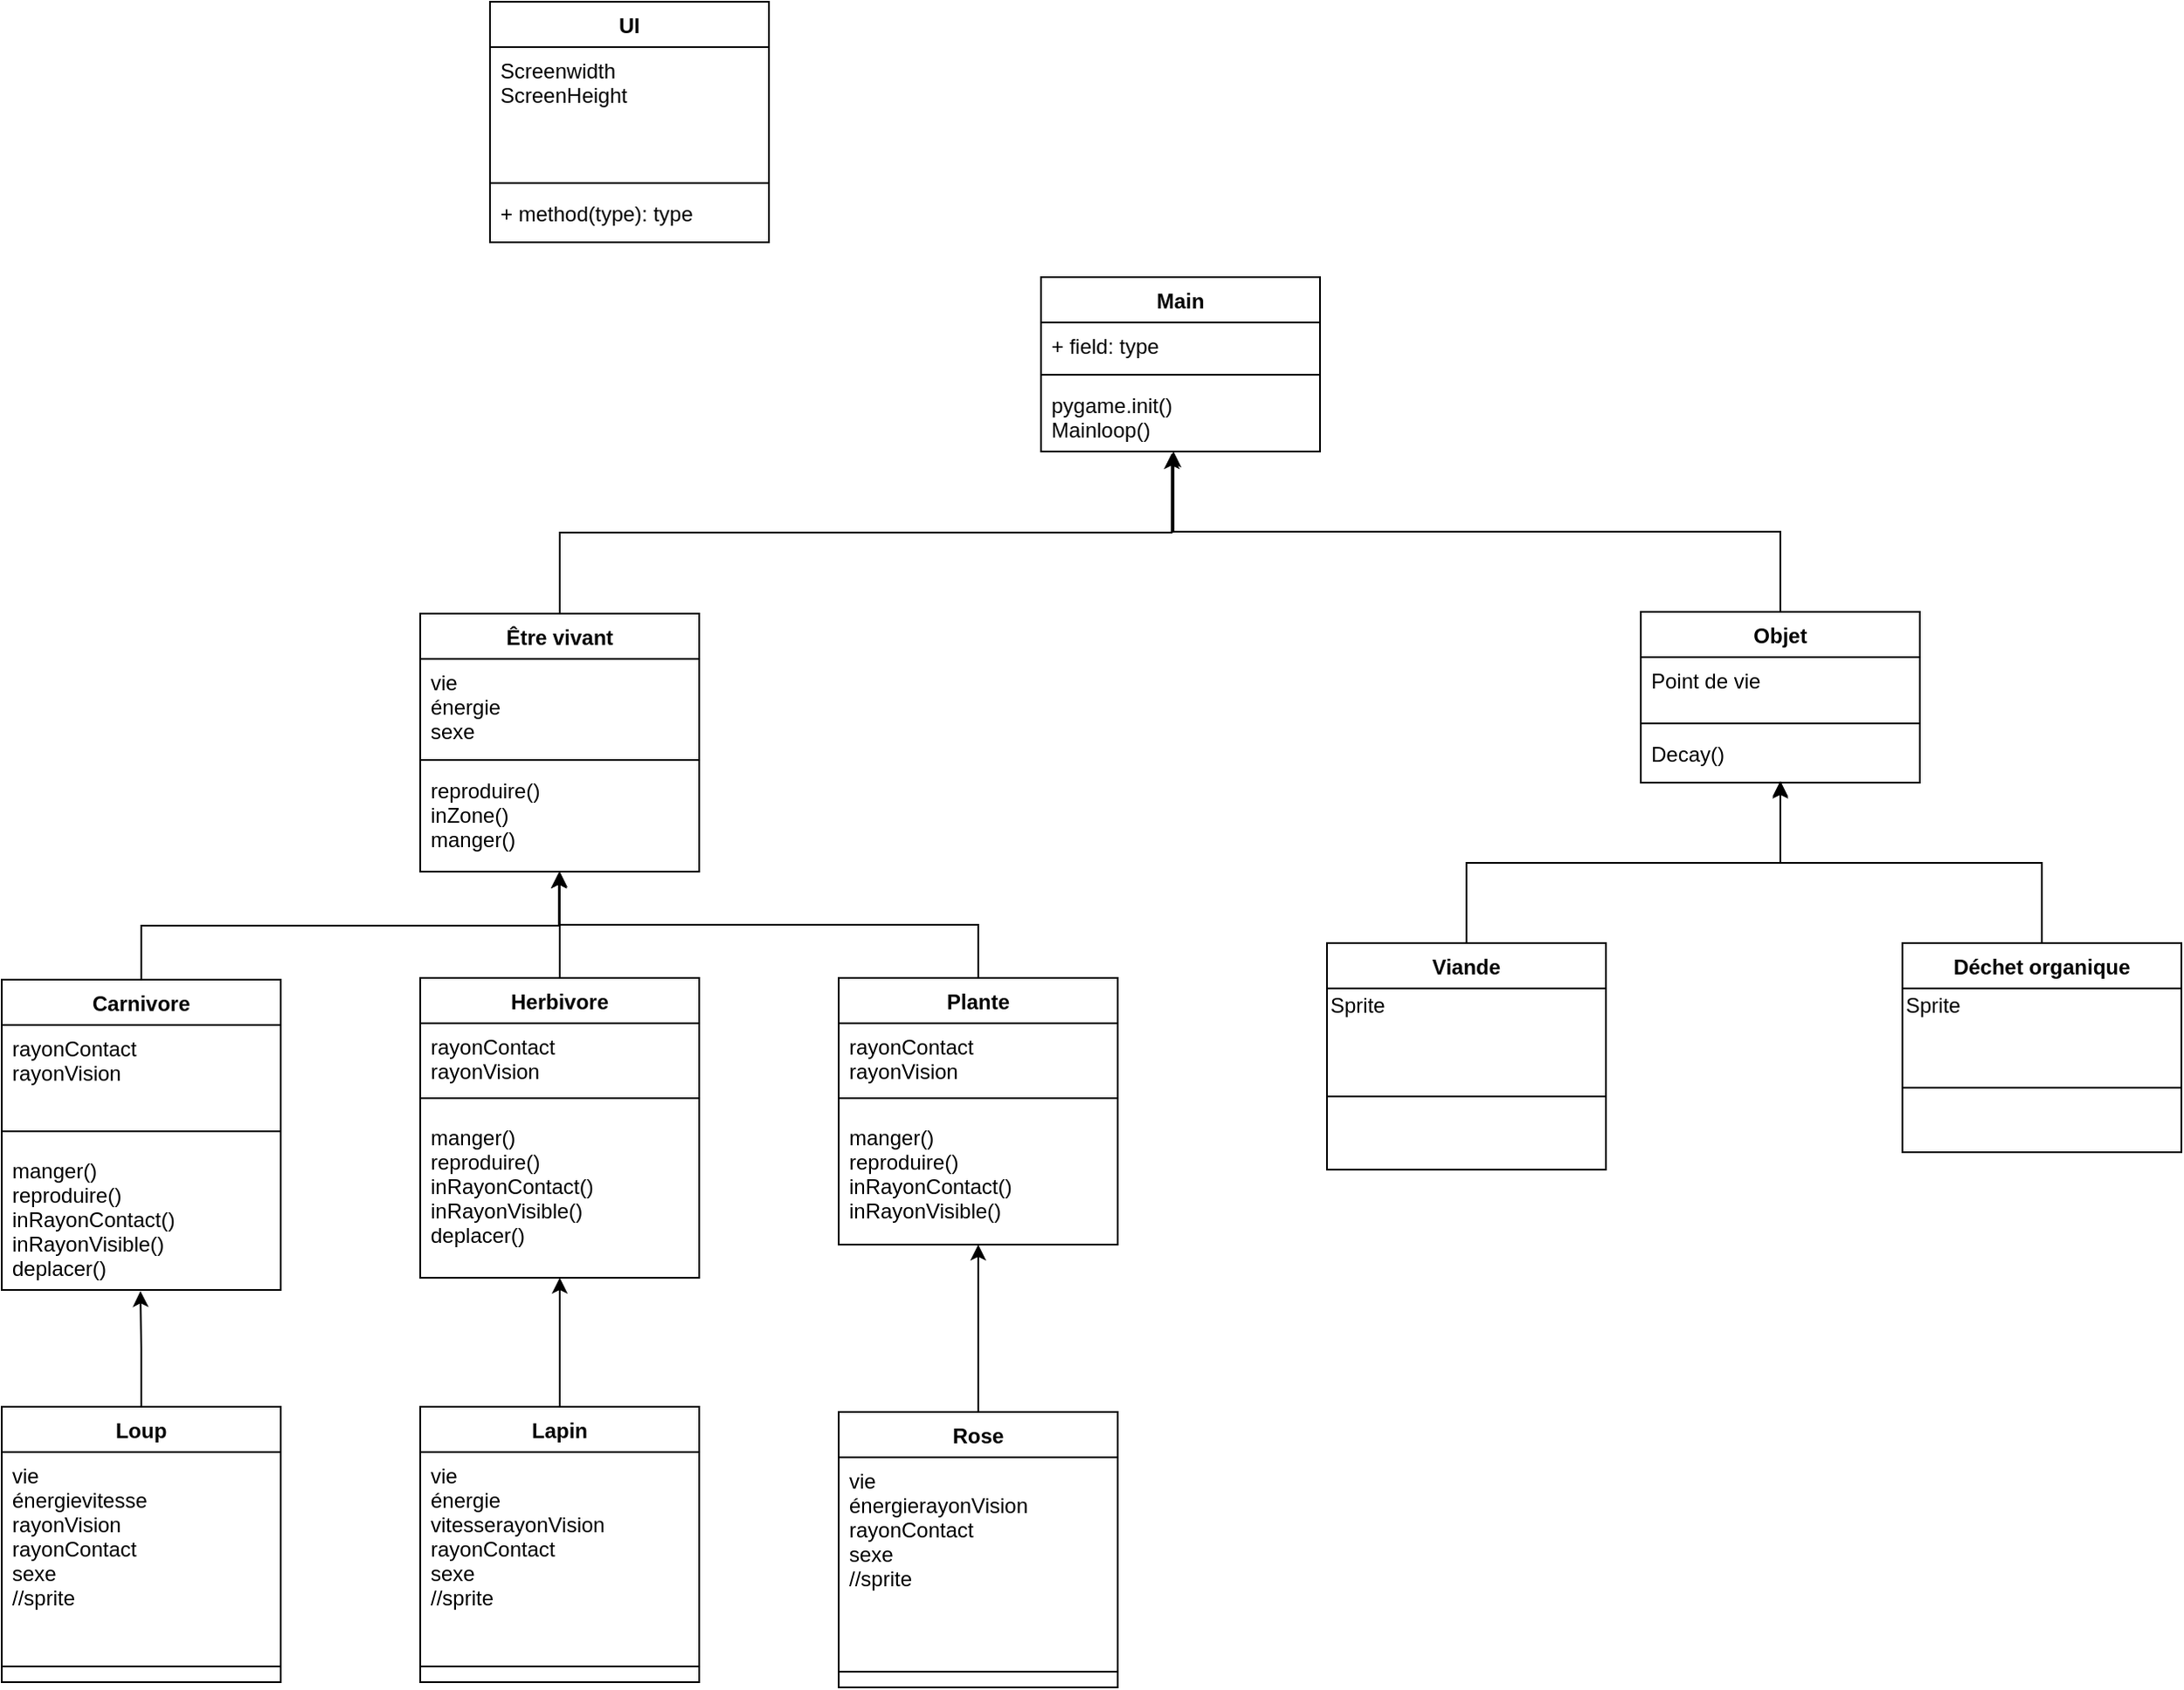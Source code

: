 <mxfile version="16.1.0" type="onedrive"><diagram id="C5RBs43oDa-KdzZeNtuy" name="Page-1"><mxGraphModel dx="2062" dy="1209" grid="0" gridSize="10" guides="1" tooltips="1" connect="1" arrows="1" fold="1" page="1" pageScale="1" pageWidth="2339" pageHeight="3300" background="none" math="0" shadow="0"><root><mxCell id="WIyWlLk6GJQsqaUBKTNV-0"/><mxCell id="WIyWlLk6GJQsqaUBKTNV-1" parent="WIyWlLk6GJQsqaUBKTNV-0"/><mxCell id="qqY5NxQBTnDj3dxJm5_0-12" style="edgeStyle=orthogonalEdgeStyle;orthogonalLoop=1;jettySize=auto;html=1;entryX=0.469;entryY=1.025;entryDx=0;entryDy=0;entryPerimeter=0;rounded=0;" parent="WIyWlLk6GJQsqaUBKTNV-1" source="qqY5NxQBTnDj3dxJm5_0-4" target="qqY5NxQBTnDj3dxJm5_0-77" edge="1"><mxGeometry relative="1" as="geometry"><mxPoint x="1171" y="299" as="targetPoint"/></mxGeometry></mxCell><mxCell id="qqY5NxQBTnDj3dxJm5_0-4" value="Être vivant" style="swimlane;fontStyle=1;align=center;verticalAlign=top;childLayout=stackLayout;horizontal=1;startSize=26;horizontalStack=0;resizeParent=1;resizeParentMax=0;resizeLast=0;collapsible=1;marginBottom=0;rounded=0;" parent="WIyWlLk6GJQsqaUBKTNV-1" vertex="1"><mxGeometry x="700" y="391" width="160" height="148" as="geometry"/></mxCell><mxCell id="qqY5NxQBTnDj3dxJm5_0-5" value="vie&#10;énergie&#10;sexe&#10;" style="text;strokeColor=none;fillColor=none;align=left;verticalAlign=top;spacingLeft=4;spacingRight=4;overflow=hidden;rotatable=0;points=[[0,0.5],[1,0.5]];portConstraint=eastwest;rounded=0;" parent="qqY5NxQBTnDj3dxJm5_0-4" vertex="1"><mxGeometry y="26" width="160" height="54" as="geometry"/></mxCell><mxCell id="qqY5NxQBTnDj3dxJm5_0-6" value="" style="line;strokeWidth=1;fillColor=none;align=left;verticalAlign=middle;spacingTop=-1;spacingLeft=3;spacingRight=3;rotatable=0;labelPosition=right;points=[];portConstraint=eastwest;rounded=0;" parent="qqY5NxQBTnDj3dxJm5_0-4" vertex="1"><mxGeometry y="80" width="160" height="8" as="geometry"/></mxCell><mxCell id="qqY5NxQBTnDj3dxJm5_0-7" value="reproduire()&#10;inZone()&#10;manger()&#10;" style="text;strokeColor=none;fillColor=none;align=left;verticalAlign=top;spacingLeft=4;spacingRight=4;overflow=hidden;rotatable=0;points=[[0,0.5],[1,0.5]];portConstraint=eastwest;rounded=0;" parent="qqY5NxQBTnDj3dxJm5_0-4" vertex="1"><mxGeometry y="88" width="160" height="60" as="geometry"/></mxCell><mxCell id="qqY5NxQBTnDj3dxJm5_0-18" style="edgeStyle=orthogonalEdgeStyle;orthogonalLoop=1;jettySize=auto;html=1;entryX=0.475;entryY=1;entryDx=0;entryDy=0;entryPerimeter=0;rounded=0;" parent="WIyWlLk6GJQsqaUBKTNV-1" source="qqY5NxQBTnDj3dxJm5_0-14" target="qqY5NxQBTnDj3dxJm5_0-77" edge="1"><mxGeometry relative="1" as="geometry"><mxPoint x="1171.32" y="298.49" as="targetPoint"/></mxGeometry></mxCell><mxCell id="qqY5NxQBTnDj3dxJm5_0-14" value="Objet" style="swimlane;fontStyle=1;align=center;verticalAlign=top;childLayout=stackLayout;horizontal=1;startSize=26;horizontalStack=0;resizeParent=1;resizeParentMax=0;resizeLast=0;collapsible=1;marginBottom=0;rounded=0;" parent="WIyWlLk6GJQsqaUBKTNV-1" vertex="1"><mxGeometry x="1400" y="390" width="160" height="98" as="geometry"/></mxCell><mxCell id="qqY5NxQBTnDj3dxJm5_0-15" value="Point de vie&#10;" style="text;strokeColor=none;fillColor=none;align=left;verticalAlign=top;spacingLeft=4;spacingRight=4;overflow=hidden;rotatable=0;points=[[0,0.5],[1,0.5]];portConstraint=eastwest;rounded=0;" parent="qqY5NxQBTnDj3dxJm5_0-14" vertex="1"><mxGeometry y="26" width="160" height="34" as="geometry"/></mxCell><mxCell id="qqY5NxQBTnDj3dxJm5_0-16" value="" style="line;strokeWidth=1;fillColor=none;align=left;verticalAlign=middle;spacingTop=-1;spacingLeft=3;spacingRight=3;rotatable=0;labelPosition=right;points=[];portConstraint=eastwest;rounded=0;" parent="qqY5NxQBTnDj3dxJm5_0-14" vertex="1"><mxGeometry y="60" width="160" height="8" as="geometry"/></mxCell><mxCell id="qqY5NxQBTnDj3dxJm5_0-17" value="Decay()" style="text;strokeColor=none;fillColor=none;align=left;verticalAlign=top;spacingLeft=4;spacingRight=4;overflow=hidden;rotatable=0;points=[[0,0.5],[1,0.5]];portConstraint=eastwest;rounded=0;" parent="qqY5NxQBTnDj3dxJm5_0-14" vertex="1"><mxGeometry y="68" width="160" height="30" as="geometry"/></mxCell><mxCell id="qqY5NxQBTnDj3dxJm5_0-27" style="edgeStyle=orthogonalEdgeStyle;orthogonalLoop=1;jettySize=auto;html=1;entryX=0.497;entryY=1.008;entryDx=0;entryDy=0;entryPerimeter=0;rounded=0;" parent="WIyWlLk6GJQsqaUBKTNV-1" source="qqY5NxQBTnDj3dxJm5_0-23" target="qqY5NxQBTnDj3dxJm5_0-7" edge="1"><mxGeometry relative="1" as="geometry"/></mxCell><mxCell id="qqY5NxQBTnDj3dxJm5_0-23" value="Carnivore" style="swimlane;fontStyle=1;align=center;verticalAlign=top;childLayout=stackLayout;horizontal=1;startSize=26;horizontalStack=0;resizeParent=1;resizeParentMax=0;resizeLast=0;collapsible=1;marginBottom=0;rounded=0;" parent="WIyWlLk6GJQsqaUBKTNV-1" vertex="1"><mxGeometry x="460" y="601" width="160" height="178" as="geometry"/></mxCell><mxCell id="qqY5NxQBTnDj3dxJm5_0-24" value="rayonContact&#10;rayonVision&#10;" style="text;strokeColor=none;fillColor=none;align=left;verticalAlign=top;spacingLeft=4;spacingRight=4;overflow=hidden;rotatable=0;points=[[0,0.5],[1,0.5]];portConstraint=eastwest;rounded=0;" parent="qqY5NxQBTnDj3dxJm5_0-23" vertex="1"><mxGeometry y="26" width="160" height="52" as="geometry"/></mxCell><mxCell id="qqY5NxQBTnDj3dxJm5_0-25" value="" style="line;strokeWidth=1;fillColor=none;align=left;verticalAlign=middle;spacingTop=-1;spacingLeft=3;spacingRight=3;rotatable=0;labelPosition=right;points=[];portConstraint=eastwest;rounded=0;" parent="qqY5NxQBTnDj3dxJm5_0-23" vertex="1"><mxGeometry y="78" width="160" height="18" as="geometry"/></mxCell><mxCell id="qqY5NxQBTnDj3dxJm5_0-26" value="manger()&#10;reproduire()&#10;inRayonContact()&#10;inRayonVisible()&#10;deplacer()&#10;" style="text;strokeColor=none;fillColor=none;align=left;verticalAlign=top;spacingLeft=4;spacingRight=4;overflow=hidden;rotatable=0;points=[[0,0.5],[1,0.5]];portConstraint=eastwest;rounded=0;" parent="qqY5NxQBTnDj3dxJm5_0-23" vertex="1"><mxGeometry y="96" width="160" height="82" as="geometry"/></mxCell><mxCell id="qqY5NxQBTnDj3dxJm5_0-33" style="edgeStyle=orthogonalEdgeStyle;orthogonalLoop=1;jettySize=auto;html=1;entryX=0.5;entryY=1;entryDx=0;entryDy=0;entryPerimeter=0;rounded=0;" parent="WIyWlLk6GJQsqaUBKTNV-1" source="qqY5NxQBTnDj3dxJm5_0-28" target="qqY5NxQBTnDj3dxJm5_0-7" edge="1"><mxGeometry relative="1" as="geometry"/></mxCell><mxCell id="qqY5NxQBTnDj3dxJm5_0-28" value="Herbivore" style="swimlane;fontStyle=1;align=center;verticalAlign=top;childLayout=stackLayout;horizontal=1;startSize=26;horizontalStack=0;resizeParent=1;resizeParentMax=0;resizeLast=0;collapsible=1;marginBottom=0;rounded=0;" parent="WIyWlLk6GJQsqaUBKTNV-1" vertex="1"><mxGeometry x="700" y="600" width="160" height="172" as="geometry"/></mxCell><mxCell id="qqY5NxQBTnDj3dxJm5_0-29" value="rayonContact&#10;rayonVision&#10;&#10;&#10;" style="text;strokeColor=none;fillColor=none;align=left;verticalAlign=top;spacingLeft=4;spacingRight=4;overflow=hidden;rotatable=0;points=[[0,0.5],[1,0.5]];portConstraint=eastwest;rounded=0;" parent="qqY5NxQBTnDj3dxJm5_0-28" vertex="1"><mxGeometry y="26" width="160" height="34" as="geometry"/></mxCell><mxCell id="qqY5NxQBTnDj3dxJm5_0-30" value="" style="line;strokeWidth=1;fillColor=none;align=left;verticalAlign=middle;spacingTop=-1;spacingLeft=3;spacingRight=3;rotatable=0;labelPosition=right;points=[];portConstraint=eastwest;rounded=0;" parent="qqY5NxQBTnDj3dxJm5_0-28" vertex="1"><mxGeometry y="60" width="160" height="18" as="geometry"/></mxCell><mxCell id="qqY5NxQBTnDj3dxJm5_0-31" value="manger()&#10;reproduire()&#10;inRayonContact()&#10;inRayonVisible()&#10;deplacer()&#10;&#10;&#10;" style="text;strokeColor=none;fillColor=none;align=left;verticalAlign=top;spacingLeft=4;spacingRight=4;overflow=hidden;rotatable=0;points=[[0,0.5],[1,0.5]];portConstraint=eastwest;rounded=0;" parent="qqY5NxQBTnDj3dxJm5_0-28" vertex="1"><mxGeometry y="78" width="160" height="94" as="geometry"/></mxCell><mxCell id="qqY5NxQBTnDj3dxJm5_0-38" style="edgeStyle=orthogonalEdgeStyle;orthogonalLoop=1;jettySize=auto;html=1;entryX=0.497;entryY=1.008;entryDx=0;entryDy=0;entryPerimeter=0;rounded=0;" parent="WIyWlLk6GJQsqaUBKTNV-1" source="qqY5NxQBTnDj3dxJm5_0-34" target="qqY5NxQBTnDj3dxJm5_0-7" edge="1"><mxGeometry relative="1" as="geometry"/></mxCell><mxCell id="qqY5NxQBTnDj3dxJm5_0-34" value="Plante" style="swimlane;fontStyle=1;align=center;verticalAlign=top;childLayout=stackLayout;horizontal=1;startSize=26;horizontalStack=0;resizeParent=1;resizeParentMax=0;resizeLast=0;collapsible=1;marginBottom=0;rounded=0;" parent="WIyWlLk6GJQsqaUBKTNV-1" vertex="1"><mxGeometry x="940" y="600" width="160" height="153" as="geometry"/></mxCell><mxCell id="qqY5NxQBTnDj3dxJm5_0-35" value="rayonContact&#10;rayonVision&#10;&#10;&#10;" style="text;strokeColor=none;fillColor=none;align=left;verticalAlign=top;spacingLeft=4;spacingRight=4;overflow=hidden;rotatable=0;points=[[0,0.5],[1,0.5]];portConstraint=eastwest;rounded=0;" parent="qqY5NxQBTnDj3dxJm5_0-34" vertex="1"><mxGeometry y="26" width="160" height="34" as="geometry"/></mxCell><mxCell id="qqY5NxQBTnDj3dxJm5_0-36" value="" style="line;strokeWidth=1;fillColor=none;align=left;verticalAlign=middle;spacingTop=-1;spacingLeft=3;spacingRight=3;rotatable=0;labelPosition=right;points=[];portConstraint=eastwest;rounded=0;" parent="qqY5NxQBTnDj3dxJm5_0-34" vertex="1"><mxGeometry y="60" width="160" height="18" as="geometry"/></mxCell><mxCell id="qqY5NxQBTnDj3dxJm5_0-37" value="manger()&#10;reproduire()&#10;inRayonContact()&#10;inRayonVisible()&#10;&#10;" style="text;strokeColor=none;fillColor=none;align=left;verticalAlign=top;spacingLeft=4;spacingRight=4;overflow=hidden;rotatable=0;points=[[0,0.5],[1,0.5]];portConstraint=eastwest;rounded=0;" parent="qqY5NxQBTnDj3dxJm5_0-34" vertex="1"><mxGeometry y="78" width="160" height="75" as="geometry"/></mxCell><mxCell id="qqY5NxQBTnDj3dxJm5_0-44" style="edgeStyle=orthogonalEdgeStyle;orthogonalLoop=1;jettySize=auto;html=1;entryX=0.5;entryY=0.967;entryDx=0;entryDy=0;entryPerimeter=0;rounded=0;" parent="WIyWlLk6GJQsqaUBKTNV-1" source="qqY5NxQBTnDj3dxJm5_0-39" target="qqY5NxQBTnDj3dxJm5_0-17" edge="1"><mxGeometry relative="1" as="geometry"/></mxCell><mxCell id="qqY5NxQBTnDj3dxJm5_0-39" value="Viande" style="swimlane;fontStyle=1;align=center;verticalAlign=top;childLayout=stackLayout;horizontal=1;startSize=26;horizontalStack=0;resizeParent=1;resizeParentMax=0;resizeLast=0;collapsible=1;marginBottom=0;rounded=0;" parent="WIyWlLk6GJQsqaUBKTNV-1" vertex="1"><mxGeometry x="1220" y="580" width="160" height="130" as="geometry"><mxRectangle x="1220" y="580" width="70" height="26" as="alternateBounds"/></mxGeometry></mxCell><mxCell id="qqY5NxQBTnDj3dxJm5_0-56" value="Sprite" style="text;html=1;align=left;verticalAlign=middle;resizable=0;points=[];autosize=1;strokeColor=none;fillColor=none;rounded=0;" parent="qqY5NxQBTnDj3dxJm5_0-39" vertex="1"><mxGeometry y="26" width="160" height="20" as="geometry"/></mxCell><mxCell id="qqY5NxQBTnDj3dxJm5_0-41" value="" style="line;strokeWidth=1;fillColor=none;align=left;verticalAlign=middle;spacingTop=-1;spacingLeft=3;spacingRight=3;rotatable=0;labelPosition=right;points=[];portConstraint=eastwest;rounded=0;" parent="qqY5NxQBTnDj3dxJm5_0-39" vertex="1"><mxGeometry y="46" width="160" height="84" as="geometry"/></mxCell><mxCell id="qqY5NxQBTnDj3dxJm5_0-49" style="edgeStyle=orthogonalEdgeStyle;orthogonalLoop=1;jettySize=auto;html=1;entryX=0.5;entryY=1;entryDx=0;entryDy=0;rounded=0;" parent="WIyWlLk6GJQsqaUBKTNV-1" source="qqY5NxQBTnDj3dxJm5_0-45" target="qqY5NxQBTnDj3dxJm5_0-14" edge="1"><mxGeometry relative="1" as="geometry"/></mxCell><mxCell id="qqY5NxQBTnDj3dxJm5_0-45" value="Déchet organique" style="swimlane;fontStyle=1;align=center;verticalAlign=top;childLayout=stackLayout;horizontal=1;startSize=26;horizontalStack=0;resizeParent=1;resizeParentMax=0;resizeLast=0;collapsible=1;marginBottom=0;rounded=0;" parent="WIyWlLk6GJQsqaUBKTNV-1" vertex="1"><mxGeometry x="1550" y="580" width="160" height="120" as="geometry"/></mxCell><mxCell id="qqY5NxQBTnDj3dxJm5_0-57" value="Sprite&lt;br&gt;" style="text;html=1;align=left;verticalAlign=middle;resizable=0;points=[];autosize=1;strokeColor=none;fillColor=none;rounded=0;" parent="qqY5NxQBTnDj3dxJm5_0-45" vertex="1"><mxGeometry y="26" width="160" height="20" as="geometry"/></mxCell><mxCell id="qqY5NxQBTnDj3dxJm5_0-47" value="" style="line;strokeWidth=1;fillColor=none;align=left;verticalAlign=middle;spacingTop=-1;spacingLeft=3;spacingRight=3;rotatable=0;labelPosition=right;points=[];portConstraint=eastwest;rounded=0;" parent="qqY5NxQBTnDj3dxJm5_0-45" vertex="1"><mxGeometry y="46" width="160" height="74" as="geometry"/></mxCell><mxCell id="qqY5NxQBTnDj3dxJm5_0-58" style="edgeStyle=orthogonalEdgeStyle;orthogonalLoop=1;jettySize=auto;html=1;entryX=0.497;entryY=1.008;entryDx=0;entryDy=0;entryPerimeter=0;rounded=0;" parent="WIyWlLk6GJQsqaUBKTNV-1" source="qqY5NxQBTnDj3dxJm5_0-50" target="qqY5NxQBTnDj3dxJm5_0-26" edge="1"><mxGeometry relative="1" as="geometry"/></mxCell><mxCell id="qqY5NxQBTnDj3dxJm5_0-50" value="Loup" style="swimlane;fontStyle=1;align=center;verticalAlign=top;childLayout=stackLayout;horizontal=1;startSize=26;horizontalStack=0;resizeParent=1;resizeParentMax=0;resizeLast=0;collapsible=1;marginBottom=0;rounded=0;" parent="WIyWlLk6GJQsqaUBKTNV-1" vertex="1"><mxGeometry x="460" y="846" width="160" height="158" as="geometry"><mxRectangle x="330" y="800" width="60" height="26" as="alternateBounds"/></mxGeometry></mxCell><mxCell id="qqY5NxQBTnDj3dxJm5_0-51" value="vie&#10;énergievitesse&#10;rayonVision&#10;rayonContact&#10;sexe&#10;//sprite" style="text;strokeColor=none;fillColor=none;align=left;verticalAlign=top;spacingLeft=4;spacingRight=4;overflow=hidden;rotatable=0;points=[[0,0.5],[1,0.5]];portConstraint=eastwest;rounded=0;" parent="qqY5NxQBTnDj3dxJm5_0-50" vertex="1"><mxGeometry y="26" width="160" height="114" as="geometry"/></mxCell><mxCell id="qqY5NxQBTnDj3dxJm5_0-52" value="" style="line;strokeWidth=1;fillColor=none;align=left;verticalAlign=middle;spacingTop=-1;spacingLeft=3;spacingRight=3;rotatable=0;labelPosition=right;points=[];portConstraint=eastwest;rounded=0;" parent="qqY5NxQBTnDj3dxJm5_0-50" vertex="1"><mxGeometry y="140" width="160" height="18" as="geometry"/></mxCell><mxCell id="qqY5NxQBTnDj3dxJm5_0-87" style="edgeStyle=orthogonalEdgeStyle;orthogonalLoop=1;jettySize=auto;html=1;entryX=0.5;entryY=1;entryDx=0;entryDy=0;entryPerimeter=0;" parent="WIyWlLk6GJQsqaUBKTNV-1" source="qqY5NxQBTnDj3dxJm5_0-59" target="qqY5NxQBTnDj3dxJm5_0-31" edge="1"><mxGeometry relative="1" as="geometry"/></mxCell><mxCell id="qqY5NxQBTnDj3dxJm5_0-59" value="Lapin" style="swimlane;fontStyle=1;align=center;verticalAlign=top;childLayout=stackLayout;horizontal=1;startSize=26;horizontalStack=0;resizeParent=1;resizeParentMax=0;resizeLast=0;collapsible=1;marginBottom=0;rounded=0;" parent="WIyWlLk6GJQsqaUBKTNV-1" vertex="1"><mxGeometry x="700" y="846" width="160" height="158" as="geometry"/></mxCell><mxCell id="qqY5NxQBTnDj3dxJm5_0-60" value="vie&#10;énergie&#10;vitesserayonVision&#10;rayonContact&#10;sexe&#10;//sprite" style="text;strokeColor=none;fillColor=none;align=left;verticalAlign=top;spacingLeft=4;spacingRight=4;overflow=hidden;rotatable=0;points=[[0,0.5],[1,0.5]];portConstraint=eastwest;rounded=0;" parent="qqY5NxQBTnDj3dxJm5_0-59" vertex="1"><mxGeometry y="26" width="160" height="114" as="geometry"/></mxCell><mxCell id="qqY5NxQBTnDj3dxJm5_0-61" value="" style="line;strokeWidth=1;fillColor=none;align=left;verticalAlign=middle;spacingTop=-1;spacingLeft=3;spacingRight=3;rotatable=0;labelPosition=right;points=[];portConstraint=eastwest;rounded=0;" parent="qqY5NxQBTnDj3dxJm5_0-59" vertex="1"><mxGeometry y="140" width="160" height="18" as="geometry"/></mxCell><mxCell id="qqY5NxQBTnDj3dxJm5_0-89" style="edgeStyle=orthogonalEdgeStyle;orthogonalLoop=1;jettySize=auto;html=1;entryX=0.5;entryY=1;entryDx=0;entryDy=0;entryPerimeter=0;" parent="WIyWlLk6GJQsqaUBKTNV-1" source="qqY5NxQBTnDj3dxJm5_0-65" target="qqY5NxQBTnDj3dxJm5_0-37" edge="1"><mxGeometry relative="1" as="geometry"/></mxCell><mxCell id="qqY5NxQBTnDj3dxJm5_0-65" value="Rose" style="swimlane;fontStyle=1;align=center;verticalAlign=top;childLayout=stackLayout;horizontal=1;startSize=26;horizontalStack=0;resizeParent=1;resizeParentMax=0;resizeLast=0;collapsible=1;marginBottom=0;rounded=0;" parent="WIyWlLk6GJQsqaUBKTNV-1" vertex="1"><mxGeometry x="940" y="849" width="160" height="158" as="geometry"/></mxCell><mxCell id="qqY5NxQBTnDj3dxJm5_0-66" value="vie&#10;énergierayonVision&#10;rayonContact&#10;sexe&#10;//sprite" style="text;strokeColor=none;fillColor=none;align=left;verticalAlign=top;spacingLeft=4;spacingRight=4;overflow=hidden;rotatable=0;points=[[0,0.5],[1,0.5]];portConstraint=eastwest;rounded=0;" parent="qqY5NxQBTnDj3dxJm5_0-65" vertex="1"><mxGeometry y="26" width="160" height="114" as="geometry"/></mxCell><mxCell id="qqY5NxQBTnDj3dxJm5_0-67" value="" style="line;strokeWidth=1;fillColor=none;align=left;verticalAlign=middle;spacingTop=-1;spacingLeft=3;spacingRight=3;rotatable=0;labelPosition=right;points=[];portConstraint=eastwest;rounded=0;" parent="qqY5NxQBTnDj3dxJm5_0-65" vertex="1"><mxGeometry y="140" width="160" height="18" as="geometry"/></mxCell><mxCell id="qqY5NxQBTnDj3dxJm5_0-74" value="Main" style="swimlane;fontStyle=1;align=center;verticalAlign=top;childLayout=stackLayout;horizontal=1;startSize=26;horizontalStack=0;resizeParent=1;resizeParentMax=0;resizeLast=0;collapsible=1;marginBottom=0;rounded=0;" parent="WIyWlLk6GJQsqaUBKTNV-1" vertex="1"><mxGeometry x="1056" y="198" width="160" height="100" as="geometry"/></mxCell><mxCell id="qqY5NxQBTnDj3dxJm5_0-75" value="+ field: type" style="text;strokeColor=none;fillColor=none;align=left;verticalAlign=top;spacingLeft=4;spacingRight=4;overflow=hidden;rotatable=0;points=[[0,0.5],[1,0.5]];portConstraint=eastwest;rounded=0;" parent="qqY5NxQBTnDj3dxJm5_0-74" vertex="1"><mxGeometry y="26" width="160" height="26" as="geometry"/></mxCell><mxCell id="qqY5NxQBTnDj3dxJm5_0-76" value="" style="line;strokeWidth=1;fillColor=none;align=left;verticalAlign=middle;spacingTop=-1;spacingLeft=3;spacingRight=3;rotatable=0;labelPosition=right;points=[];portConstraint=eastwest;rounded=0;" parent="qqY5NxQBTnDj3dxJm5_0-74" vertex="1"><mxGeometry y="52" width="160" height="8" as="geometry"/></mxCell><mxCell id="qqY5NxQBTnDj3dxJm5_0-77" value="pygame.init()&#10;Mainloop()" style="text;strokeColor=none;fillColor=none;align=left;verticalAlign=top;spacingLeft=4;spacingRight=4;overflow=hidden;rotatable=0;points=[[0,0.5],[1,0.5]];portConstraint=eastwest;rounded=0;" parent="qqY5NxQBTnDj3dxJm5_0-74" vertex="1"><mxGeometry y="60" width="160" height="40" as="geometry"/></mxCell><mxCell id="qqY5NxQBTnDj3dxJm5_0-78" value="UI" style="swimlane;fontStyle=1;align=center;verticalAlign=top;childLayout=stackLayout;horizontal=1;startSize=26;horizontalStack=0;resizeParent=1;resizeParentMax=0;resizeLast=0;collapsible=1;marginBottom=0;rounded=0;" parent="WIyWlLk6GJQsqaUBKTNV-1" vertex="1"><mxGeometry x="740" y="40" width="160" height="138" as="geometry"/></mxCell><mxCell id="qqY5NxQBTnDj3dxJm5_0-79" value="Screenwidth&#10;ScreenHeight" style="text;strokeColor=none;fillColor=none;align=left;verticalAlign=top;spacingLeft=4;spacingRight=4;overflow=hidden;rotatable=0;points=[[0,0.5],[1,0.5]];portConstraint=eastwest;rounded=0;" parent="qqY5NxQBTnDj3dxJm5_0-78" vertex="1"><mxGeometry y="26" width="160" height="74" as="geometry"/></mxCell><mxCell id="qqY5NxQBTnDj3dxJm5_0-80" value="" style="line;strokeWidth=1;fillColor=none;align=left;verticalAlign=middle;spacingTop=-1;spacingLeft=3;spacingRight=3;rotatable=0;labelPosition=right;points=[];portConstraint=eastwest;rounded=0;" parent="qqY5NxQBTnDj3dxJm5_0-78" vertex="1"><mxGeometry y="100" width="160" height="8" as="geometry"/></mxCell><mxCell id="qqY5NxQBTnDj3dxJm5_0-81" value="+ method(type): type" style="text;strokeColor=none;fillColor=none;align=left;verticalAlign=top;spacingLeft=4;spacingRight=4;overflow=hidden;rotatable=0;points=[[0,0.5],[1,0.5]];portConstraint=eastwest;rounded=0;" parent="qqY5NxQBTnDj3dxJm5_0-78" vertex="1"><mxGeometry y="108" width="160" height="30" as="geometry"/></mxCell></root></mxGraphModel></diagram></mxfile>